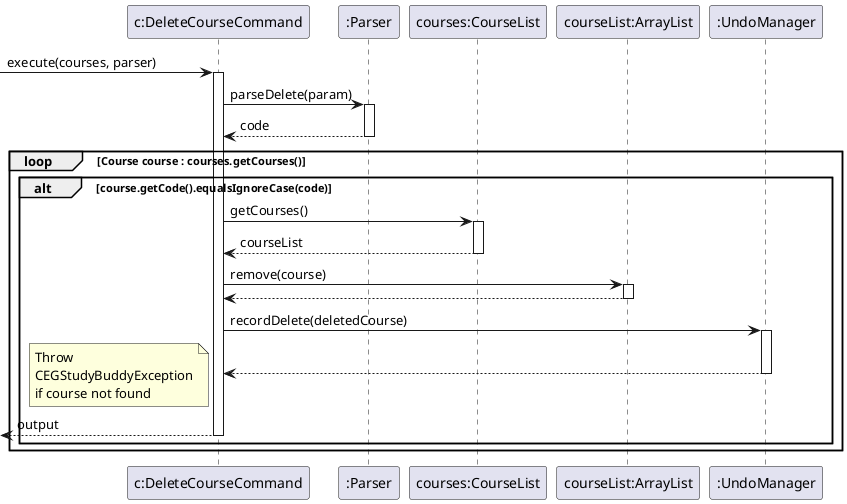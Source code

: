 @startuml
'https://plantuml.com/sequence-diagram

[-> "c:DeleteCourseCommand" : execute(courses, parser)
activate "c:DeleteCourseCommand"

"c:DeleteCourseCommand" -> ":Parser": parseDelete(param)
activate ":Parser"
":Parser" --> "c:DeleteCourseCommand": code
deactivate ":Parser"

loop Course course : courses.getCourses()
    alt course.getCode().equalsIgnoreCase(code)
        "c:DeleteCourseCommand" -> "courses:CourseList": getCourses()
        activate "courses:CourseList"
        "courses:CourseList" --> "c:DeleteCourseCommand": courseList
        deactivate "courses:CourseList"

        "c:DeleteCourseCommand" -> "courseList:ArrayList": remove(course)
        activate "courseList:ArrayList"
        "courseList:ArrayList" --> "c:DeleteCourseCommand"
        deactivate "courseList:ArrayList"

        "c:DeleteCourseCommand" -> ":UndoManager": recordDelete(deletedCourse)
        activate ":UndoManager"
        ":UndoManager" --> "c:DeleteCourseCommand"
        deactivate ":UndoManager"

        note left
            Throw
            CEGStudyBuddyException
            if course not found
        end note

        [<-- "c:DeleteCourseCommand": output
        deactivate "c:DeleteCourseCommand"

    end
end

@enduml